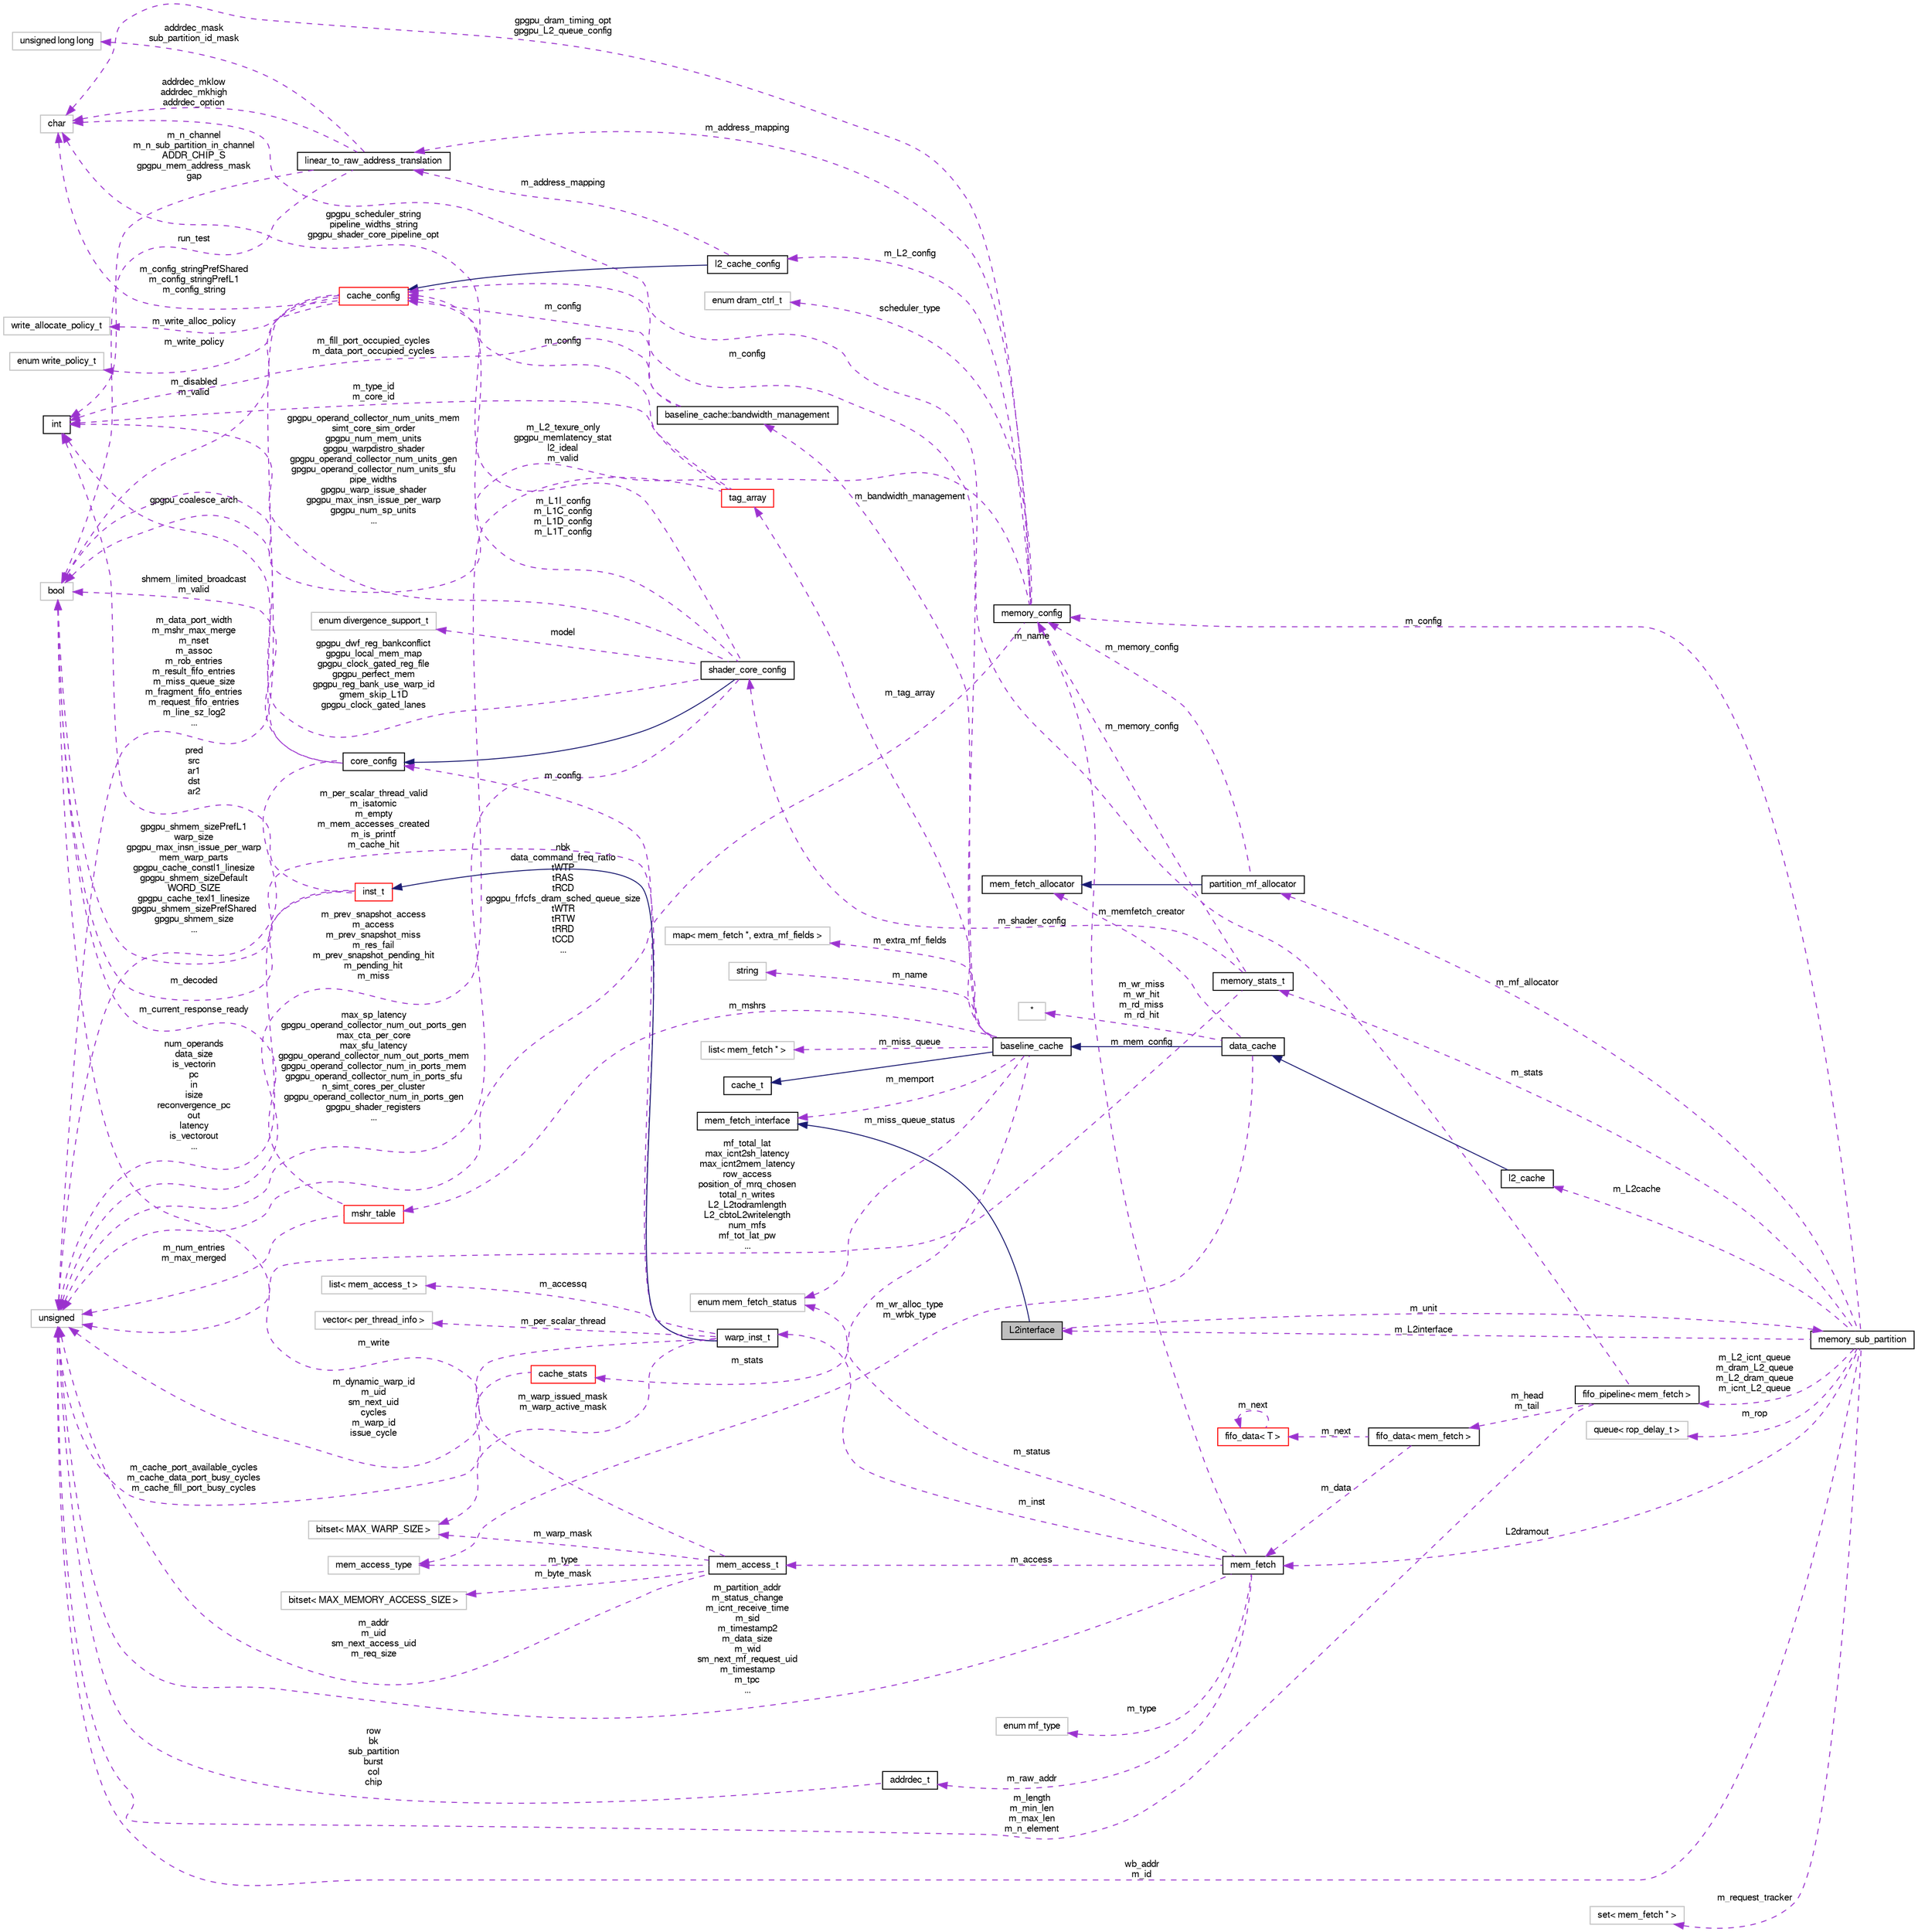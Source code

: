 digraph G
{
  bgcolor="transparent";
  edge [fontname="FreeSans",fontsize="10",labelfontname="FreeSans",labelfontsize="10"];
  node [fontname="FreeSans",fontsize="10",shape=record];
  rankdir=LR;
  Node1 [label="L2interface",height=0.2,width=0.4,color="black", fillcolor="grey75", style="filled" fontcolor="black"];
  Node2 -> Node1 [dir=back,color="midnightblue",fontsize="10",style="solid",fontname="FreeSans"];
  Node2 [label="mem_fetch_interface",height=0.2,width=0.4,color="black",URL="$classmem__fetch__interface.html"];
  Node3 -> Node1 [dir=back,color="darkorchid3",fontsize="10",style="dashed",label="m_unit",fontname="FreeSans"];
  Node3 [label="memory_sub_partition",height=0.2,width=0.4,color="black",URL="$classmemory__sub__partition.html"];
  Node1 -> Node3 [dir=back,color="darkorchid3",fontsize="10",style="dashed",label="m_L2interface",fontname="FreeSans"];
  Node4 -> Node3 [dir=back,color="darkorchid3",fontsize="10",style="dashed",label="m_mf_allocator",fontname="FreeSans"];
  Node4 [label="partition_mf_allocator",height=0.2,width=0.4,color="black",URL="$classpartition__mf__allocator.html"];
  Node5 -> Node4 [dir=back,color="midnightblue",fontsize="10",style="solid",fontname="FreeSans"];
  Node5 [label="mem_fetch_allocator",height=0.2,width=0.4,color="black",URL="$classmem__fetch__allocator.html"];
  Node6 -> Node4 [dir=back,color="darkorchid3",fontsize="10",style="dashed",label="m_memory_config",fontname="FreeSans"];
  Node6 [label="memory_config",height=0.2,width=0.4,color="black",URL="$structmemory__config.html"];
  Node7 -> Node6 [dir=back,color="darkorchid3",fontsize="10",style="dashed",label="scheduler_type",fontname="FreeSans"];
  Node7 [label="enum dram_ctrl_t",height=0.2,width=0.4,color="grey75"];
  Node8 -> Node6 [dir=back,color="darkorchid3",fontsize="10",style="dashed",label="gpgpu_dram_timing_opt\ngpgpu_L2_queue_config",fontname="FreeSans"];
  Node8 [label="char",height=0.2,width=0.4,color="grey75"];
  Node9 -> Node6 [dir=back,color="darkorchid3",fontsize="10",style="dashed",label="m_L2_texure_only\ngpgpu_memlatency_stat\nl2_ideal\nm_valid",fontname="FreeSans"];
  Node9 [label="bool",height=0.2,width=0.4,color="grey75"];
  Node10 -> Node6 [dir=back,color="darkorchid3",fontsize="10",style="dashed",label="nbk\ndata_command_freq_ratio\ntWTP\ntRAS\ntRCD\ngpgpu_frfcfs_dram_sched_queue_size\ntWTR\ntRTW\ntRRD\ntCCD\n...",fontname="FreeSans"];
  Node10 [label="unsigned",height=0.2,width=0.4,color="grey75"];
  Node11 -> Node6 [dir=back,color="darkorchid3",fontsize="10",style="dashed",label="m_address_mapping",fontname="FreeSans"];
  Node11 [label="linear_to_raw_address_translation",height=0.2,width=0.4,color="black",URL="$classlinear__to__raw__address__translation.html"];
  Node12 -> Node11 [dir=back,color="darkorchid3",fontsize="10",style="dashed",label="addrdec_mask\nsub_partition_id_mask",fontname="FreeSans"];
  Node12 [label="unsigned long long",height=0.2,width=0.4,color="grey75"];
  Node8 -> Node11 [dir=back,color="darkorchid3",fontsize="10",style="dashed",label="addrdec_mklow\naddrdec_mkhigh\naddrdec_option",fontname="FreeSans"];
  Node13 -> Node11 [dir=back,color="darkorchid3",fontsize="10",style="dashed",label="m_n_channel\nm_n_sub_partition_in_channel\nADDR_CHIP_S\ngpgpu_mem_address_mask\ngap",fontname="FreeSans"];
  Node13 [label="int",height=0.2,width=0.4,color="black",URL="$classint.html"];
  Node9 -> Node11 [dir=back,color="darkorchid3",fontsize="10",style="dashed",label="run_test",fontname="FreeSans"];
  Node14 -> Node6 [dir=back,color="darkorchid3",fontsize="10",style="dashed",label="m_L2_config",fontname="FreeSans"];
  Node14 [label="l2_cache_config",height=0.2,width=0.4,color="black",URL="$classl2__cache__config.html"];
  Node15 -> Node14 [dir=back,color="midnightblue",fontsize="10",style="solid",fontname="FreeSans"];
  Node15 [label="cache_config",height=0.2,width=0.4,color="red",URL="$classcache__config.html"];
  Node8 -> Node15 [dir=back,color="darkorchid3",fontsize="10",style="dashed",label="m_config_stringPrefShared\nm_config_stringPrefL1\nm_config_string",fontname="FreeSans"];
  Node16 -> Node15 [dir=back,color="darkorchid3",fontsize="10",style="dashed",label="m_write_alloc_policy",fontname="FreeSans"];
  Node16 [label="write_allocate_policy_t",height=0.2,width=0.4,color="grey75"];
  Node17 -> Node15 [dir=back,color="darkorchid3",fontsize="10",style="dashed",label="m_write_policy",fontname="FreeSans"];
  Node17 [label="enum write_policy_t",height=0.2,width=0.4,color="grey75"];
  Node9 -> Node15 [dir=back,color="darkorchid3",fontsize="10",style="dashed",label="m_disabled\nm_valid",fontname="FreeSans"];
  Node10 -> Node15 [dir=back,color="darkorchid3",fontsize="10",style="dashed",label="m_data_port_width\nm_mshr_max_merge\nm_nset\nm_assoc\nm_rob_entries\nm_result_fifo_entries\nm_miss_queue_size\nm_fragment_fifo_entries\nm_request_fifo_entries\nm_line_sz_log2\n...",fontname="FreeSans"];
  Node11 -> Node14 [dir=back,color="darkorchid3",fontsize="10",style="dashed",label="m_address_mapping",fontname="FreeSans"];
  Node18 -> Node3 [dir=back,color="darkorchid3",fontsize="10",style="dashed",label="m_L2cache",fontname="FreeSans"];
  Node18 [label="l2_cache",height=0.2,width=0.4,color="black",URL="$classl2__cache.html"];
  Node19 -> Node18 [dir=back,color="midnightblue",fontsize="10",style="solid",fontname="FreeSans"];
  Node19 [label="data_cache",height=0.2,width=0.4,color="black",URL="$classdata__cache.html",tooltip="Data cache - Implements common functions for L1 and L2 data cache."];
  Node20 -> Node19 [dir=back,color="midnightblue",fontsize="10",style="solid",fontname="FreeSans"];
  Node20 [label="baseline_cache",height=0.2,width=0.4,color="black",URL="$classbaseline__cache.html"];
  Node21 -> Node20 [dir=back,color="midnightblue",fontsize="10",style="solid",fontname="FreeSans"];
  Node21 [label="cache_t",height=0.2,width=0.4,color="black",URL="$classcache__t.html"];
  Node22 -> Node20 [dir=back,color="darkorchid3",fontsize="10",style="dashed",label="m_stats",fontname="FreeSans"];
  Node22 [label="cache_stats",height=0.2,width=0.4,color="red",URL="$classcache__stats.html"];
  Node10 -> Node22 [dir=back,color="darkorchid3",fontsize="10",style="dashed",label="m_cache_port_available_cycles\nm_cache_data_port_busy_cycles\nm_cache_fill_port_busy_cycles",fontname="FreeSans"];
  Node23 -> Node20 [dir=back,color="darkorchid3",fontsize="10",style="dashed",label="m_mshrs",fontname="FreeSans"];
  Node23 [label="mshr_table",height=0.2,width=0.4,color="red",URL="$classmshr__table.html"];
  Node9 -> Node23 [dir=back,color="darkorchid3",fontsize="10",style="dashed",label="m_current_response_ready",fontname="FreeSans"];
  Node10 -> Node23 [dir=back,color="darkorchid3",fontsize="10",style="dashed",label="m_num_entries\nm_max_merged",fontname="FreeSans"];
  Node2 -> Node20 [dir=back,color="darkorchid3",fontsize="10",style="dashed",label="m_memport",fontname="FreeSans"];
  Node24 -> Node20 [dir=back,color="darkorchid3",fontsize="10",style="dashed",label="m_bandwidth_management",fontname="FreeSans"];
  Node24 [label="baseline_cache::bandwidth_management",height=0.2,width=0.4,color="black",URL="$classbaseline__cache_1_1bandwidth__management.html",tooltip="Sub-class containing all metadata for port bandwidth management."];
  Node13 -> Node24 [dir=back,color="darkorchid3",fontsize="10",style="dashed",label="m_fill_port_occupied_cycles\nm_data_port_occupied_cycles",fontname="FreeSans"];
  Node15 -> Node24 [dir=back,color="darkorchid3",fontsize="10",style="dashed",label="m_config",fontname="FreeSans"];
  Node25 -> Node20 [dir=back,color="darkorchid3",fontsize="10",style="dashed",label="m_name",fontname="FreeSans"];
  Node25 [label="string",height=0.2,width=0.4,color="grey75"];
  Node26 -> Node20 [dir=back,color="darkorchid3",fontsize="10",style="dashed",label="m_miss_queue_status",fontname="FreeSans"];
  Node26 [label="enum mem_fetch_status",height=0.2,width=0.4,color="grey75"];
  Node27 -> Node20 [dir=back,color="darkorchid3",fontsize="10",style="dashed",label="m_miss_queue",fontname="FreeSans"];
  Node27 [label="list\< mem_fetch * \>",height=0.2,width=0.4,color="grey75"];
  Node15 -> Node20 [dir=back,color="darkorchid3",fontsize="10",style="dashed",label="m_config",fontname="FreeSans"];
  Node28 -> Node20 [dir=back,color="darkorchid3",fontsize="10",style="dashed",label="m_tag_array",fontname="FreeSans"];
  Node28 [label="tag_array",height=0.2,width=0.4,color="red",URL="$classtag__array.html"];
  Node13 -> Node28 [dir=back,color="darkorchid3",fontsize="10",style="dashed",label="m_type_id\nm_core_id",fontname="FreeSans"];
  Node10 -> Node28 [dir=back,color="darkorchid3",fontsize="10",style="dashed",label="m_prev_snapshot_access\nm_access\nm_prev_snapshot_miss\nm_res_fail\nm_prev_snapshot_pending_hit\nm_pending_hit\nm_miss",fontname="FreeSans"];
  Node15 -> Node28 [dir=back,color="darkorchid3",fontsize="10",style="dashed",label="m_config",fontname="FreeSans"];
  Node29 -> Node20 [dir=back,color="darkorchid3",fontsize="10",style="dashed",label="m_extra_mf_fields",fontname="FreeSans"];
  Node29 [label="map\< mem_fetch *, extra_mf_fields \>",height=0.2,width=0.4,color="grey75"];
  Node5 -> Node19 [dir=back,color="darkorchid3",fontsize="10",style="dashed",label="m_memfetch_creator",fontname="FreeSans"];
  Node30 -> Node19 [dir=back,color="darkorchid3",fontsize="10",style="dashed",label="m_wr_miss\nm_wr_hit\nm_rd_miss\nm_rd_hit",fontname="FreeSans"];
  Node30 [label="*",height=0.2,width=0.4,color="grey75"];
  Node31 -> Node19 [dir=back,color="darkorchid3",fontsize="10",style="dashed",label="m_wr_alloc_type\nm_wrbk_type",fontname="FreeSans"];
  Node31 [label="mem_access_type",height=0.2,width=0.4,color="grey75"];
  Node6 -> Node3 [dir=back,color="darkorchid3",fontsize="10",style="dashed",label="m_config",fontname="FreeSans"];
  Node32 -> Node3 [dir=back,color="darkorchid3",fontsize="10",style="dashed",label="m_stats",fontname="FreeSans"];
  Node32 [label="memory_stats_t",height=0.2,width=0.4,color="black",URL="$classmemory__stats__t.html"];
  Node33 -> Node32 [dir=back,color="darkorchid3",fontsize="10",style="dashed",label="m_shader_config",fontname="FreeSans"];
  Node33 [label="shader_core_config",height=0.2,width=0.4,color="black",URL="$structshader__core__config.html"];
  Node34 -> Node33 [dir=back,color="midnightblue",fontsize="10",style="solid",fontname="FreeSans"];
  Node34 [label="core_config",height=0.2,width=0.4,color="black",URL="$structcore__config.html"];
  Node13 -> Node34 [dir=back,color="darkorchid3",fontsize="10",style="dashed",label="gpgpu_coalesce_arch",fontname="FreeSans"];
  Node9 -> Node34 [dir=back,color="darkorchid3",fontsize="10",style="dashed",label="shmem_limited_broadcast\nm_valid",fontname="FreeSans"];
  Node10 -> Node34 [dir=back,color="darkorchid3",fontsize="10",style="dashed",label="gpgpu_shmem_sizePrefL1\nwarp_size\ngpgpu_max_insn_issue_per_warp\nmem_warp_parts\ngpgpu_cache_constl1_linesize\ngpgpu_shmem_sizeDefault\nWORD_SIZE\ngpgpu_cache_texl1_linesize\ngpgpu_shmem_sizePrefShared\ngpgpu_shmem_size\n...",fontname="FreeSans"];
  Node8 -> Node33 [dir=back,color="darkorchid3",fontsize="10",style="dashed",label="gpgpu_scheduler_string\npipeline_widths_string\ngpgpu_shader_core_pipeline_opt",fontname="FreeSans"];
  Node35 -> Node33 [dir=back,color="darkorchid3",fontsize="10",style="dashed",label="model",fontname="FreeSans"];
  Node35 [label="enum divergence_support_t",height=0.2,width=0.4,color="grey75"];
  Node13 -> Node33 [dir=back,color="darkorchid3",fontsize="10",style="dashed",label="gpgpu_operand_collector_num_units_mem\nsimt_core_sim_order\ngpgpu_num_mem_units\ngpgpu_warpdistro_shader\ngpgpu_operand_collector_num_units_gen\ngpgpu_operand_collector_num_units_sfu\npipe_widths\ngpgpu_warp_issue_shader\ngpgpu_max_insn_issue_per_warp\ngpgpu_num_sp_units\n...",fontname="FreeSans"];
  Node9 -> Node33 [dir=back,color="darkorchid3",fontsize="10",style="dashed",label="gpgpu_dwf_reg_bankconflict\ngpgpu_local_mem_map\ngpgpu_clock_gated_reg_file\ngpgpu_perfect_mem\ngpgpu_reg_bank_use_warp_id\ngmem_skip_L1D\ngpgpu_clock_gated_lanes",fontname="FreeSans"];
  Node15 -> Node33 [dir=back,color="darkorchid3",fontsize="10",style="dashed",label="m_L1I_config\nm_L1C_config\nm_L1D_config\nm_L1T_config",fontname="FreeSans"];
  Node10 -> Node33 [dir=back,color="darkorchid3",fontsize="10",style="dashed",label="max_sp_latency\ngpgpu_operand_collector_num_out_ports_gen\nmax_cta_per_core\nmax_sfu_latency\ngpgpu_operand_collector_num_out_ports_mem\ngpgpu_operand_collector_num_in_ports_mem\ngpgpu_operand_collector_num_in_ports_sfu\nn_simt_cores_per_cluster\ngpgpu_operand_collector_num_in_ports_gen\ngpgpu_shader_registers\n...",fontname="FreeSans"];
  Node6 -> Node32 [dir=back,color="darkorchid3",fontsize="10",style="dashed",label="m_memory_config",fontname="FreeSans"];
  Node10 -> Node32 [dir=back,color="darkorchid3",fontsize="10",style="dashed",label="mf_total_lat\nmax_icnt2sh_latency\nmax_icnt2mem_latency\nrow_access\nposition_of_mrq_chosen\ntotal_n_writes\nL2_L2todramlength\nL2_cbtoL2writelength\nnum_mfs\nmf_tot_lat_pw\n...",fontname="FreeSans"];
  Node36 -> Node3 [dir=back,color="darkorchid3",fontsize="10",style="dashed",label="m_rop",fontname="FreeSans"];
  Node36 [label="queue\< rop_delay_t \>",height=0.2,width=0.4,color="grey75"];
  Node37 -> Node3 [dir=back,color="darkorchid3",fontsize="10",style="dashed",label="L2dramout",fontname="FreeSans"];
  Node37 [label="mem_fetch",height=0.2,width=0.4,color="black",URL="$classmem__fetch.html"];
  Node38 -> Node37 [dir=back,color="darkorchid3",fontsize="10",style="dashed",label="m_type",fontname="FreeSans"];
  Node38 [label="enum mf_type",height=0.2,width=0.4,color="grey75"];
  Node6 -> Node37 [dir=back,color="darkorchid3",fontsize="10",style="dashed",label="m_mem_config",fontname="FreeSans"];
  Node39 -> Node37 [dir=back,color="darkorchid3",fontsize="10",style="dashed",label="m_inst",fontname="FreeSans"];
  Node39 [label="warp_inst_t",height=0.2,width=0.4,color="black",URL="$classwarp__inst__t.html"];
  Node40 -> Node39 [dir=back,color="midnightblue",fontsize="10",style="solid",fontname="FreeSans"];
  Node40 [label="inst_t",height=0.2,width=0.4,color="red",URL="$classinst__t.html"];
  Node13 -> Node40 [dir=back,color="darkorchid3",fontsize="10",style="dashed",label="pred\nsrc\nar1\ndst\nar2",fontname="FreeSans"];
  Node9 -> Node40 [dir=back,color="darkorchid3",fontsize="10",style="dashed",label="m_decoded",fontname="FreeSans"];
  Node10 -> Node40 [dir=back,color="darkorchid3",fontsize="10",style="dashed",label="num_operands\ndata_size\nis_vectorin\npc\nin\nisize\nreconvergence_pc\nout\nlatency\nis_vectorout\n...",fontname="FreeSans"];
  Node41 -> Node39 [dir=back,color="darkorchid3",fontsize="10",style="dashed",label="m_warp_issued_mask\nm_warp_active_mask",fontname="FreeSans"];
  Node41 [label="bitset\< MAX_WARP_SIZE \>",height=0.2,width=0.4,color="grey75"];
  Node42 -> Node39 [dir=back,color="darkorchid3",fontsize="10",style="dashed",label="m_accessq",fontname="FreeSans"];
  Node42 [label="list\< mem_access_t \>",height=0.2,width=0.4,color="grey75"];
  Node34 -> Node39 [dir=back,color="darkorchid3",fontsize="10",style="dashed",label="m_config",fontname="FreeSans"];
  Node9 -> Node39 [dir=back,color="darkorchid3",fontsize="10",style="dashed",label="m_per_scalar_thread_valid\nm_isatomic\nm_empty\nm_mem_accesses_created\nm_is_printf\nm_cache_hit",fontname="FreeSans"];
  Node43 -> Node39 [dir=back,color="darkorchid3",fontsize="10",style="dashed",label="m_per_scalar_thread",fontname="FreeSans"];
  Node43 [label="vector\< per_thread_info \>",height=0.2,width=0.4,color="grey75"];
  Node10 -> Node39 [dir=back,color="darkorchid3",fontsize="10",style="dashed",label="m_dynamic_warp_id\nm_uid\nsm_next_uid\ncycles\nm_warp_id\nissue_cycle",fontname="FreeSans"];
  Node44 -> Node37 [dir=back,color="darkorchid3",fontsize="10",style="dashed",label="m_raw_addr",fontname="FreeSans"];
  Node44 [label="addrdec_t",height=0.2,width=0.4,color="black",URL="$structaddrdec__t.html"];
  Node10 -> Node44 [dir=back,color="darkorchid3",fontsize="10",style="dashed",label="row\nbk\nsub_partition\nburst\ncol\nchip",fontname="FreeSans"];
  Node45 -> Node37 [dir=back,color="darkorchid3",fontsize="10",style="dashed",label="m_access",fontname="FreeSans"];
  Node45 [label="mem_access_t",height=0.2,width=0.4,color="black",URL="$classmem__access__t.html"];
  Node46 -> Node45 [dir=back,color="darkorchid3",fontsize="10",style="dashed",label="m_byte_mask",fontname="FreeSans"];
  Node46 [label="bitset\< MAX_MEMORY_ACCESS_SIZE \>",height=0.2,width=0.4,color="grey75"];
  Node41 -> Node45 [dir=back,color="darkorchid3",fontsize="10",style="dashed",label="m_warp_mask",fontname="FreeSans"];
  Node9 -> Node45 [dir=back,color="darkorchid3",fontsize="10",style="dashed",label="m_write",fontname="FreeSans"];
  Node10 -> Node45 [dir=back,color="darkorchid3",fontsize="10",style="dashed",label="m_addr\nm_uid\nsm_next_access_uid\nm_req_size",fontname="FreeSans"];
  Node31 -> Node45 [dir=back,color="darkorchid3",fontsize="10",style="dashed",label="m_type",fontname="FreeSans"];
  Node26 -> Node37 [dir=back,color="darkorchid3",fontsize="10",style="dashed",label="m_status",fontname="FreeSans"];
  Node10 -> Node37 [dir=back,color="darkorchid3",fontsize="10",style="dashed",label="m_partition_addr\nm_status_change\nm_icnt_receive_time\nm_sid\nm_timestamp2\nm_data_size\nm_wid\nsm_next_mf_request_uid\nm_timestamp\nm_tpc\n...",fontname="FreeSans"];
  Node47 -> Node3 [dir=back,color="darkorchid3",fontsize="10",style="dashed",label="m_L2_icnt_queue\nm_dram_L2_queue\nm_L2_dram_queue\nm_icnt_L2_queue",fontname="FreeSans"];
  Node47 [label="fifo_pipeline\< mem_fetch \>",height=0.2,width=0.4,color="black",URL="$classfifo__pipeline.html"];
  Node48 -> Node47 [dir=back,color="darkorchid3",fontsize="10",style="dashed",label="m_head\nm_tail",fontname="FreeSans"];
  Node48 [label="fifo_data\< mem_fetch \>",height=0.2,width=0.4,color="black",URL="$structfifo__data.html"];
  Node49 -> Node48 [dir=back,color="darkorchid3",fontsize="10",style="dashed",label="m_next",fontname="FreeSans"];
  Node49 [label="fifo_data\< T \>",height=0.2,width=0.4,color="red",URL="$structfifo__data.html"];
  Node49 -> Node49 [dir=back,color="darkorchid3",fontsize="10",style="dashed",label="m_next",fontname="FreeSans"];
  Node37 -> Node48 [dir=back,color="darkorchid3",fontsize="10",style="dashed",label="m_data",fontname="FreeSans"];
  Node8 -> Node47 [dir=back,color="darkorchid3",fontsize="10",style="dashed",label="m_name",fontname="FreeSans"];
  Node10 -> Node47 [dir=back,color="darkorchid3",fontsize="10",style="dashed",label="m_length\nm_min_len\nm_max_len\nm_n_element",fontname="FreeSans"];
  Node10 -> Node3 [dir=back,color="darkorchid3",fontsize="10",style="dashed",label="wb_addr\nm_id",fontname="FreeSans"];
  Node50 -> Node3 [dir=back,color="darkorchid3",fontsize="10",style="dashed",label="m_request_tracker",fontname="FreeSans"];
  Node50 [label="set\< mem_fetch * \>",height=0.2,width=0.4,color="grey75"];
}
